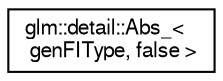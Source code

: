 digraph "Graphical Class Hierarchy"
{
  edge [fontname="FreeSans",fontsize="10",labelfontname="FreeSans",labelfontsize="10"];
  node [fontname="FreeSans",fontsize="10",shape=record];
  rankdir="LR";
  Node1 [label="glm::detail::Abs_\<\l genFIType, false \>",height=0.2,width=0.4,color="black", fillcolor="white", style="filled",URL="$df/d7a/structglm_1_1detail_1_1_abs___3_01gen_f_i_type_00_01false_01_4.html"];
}
